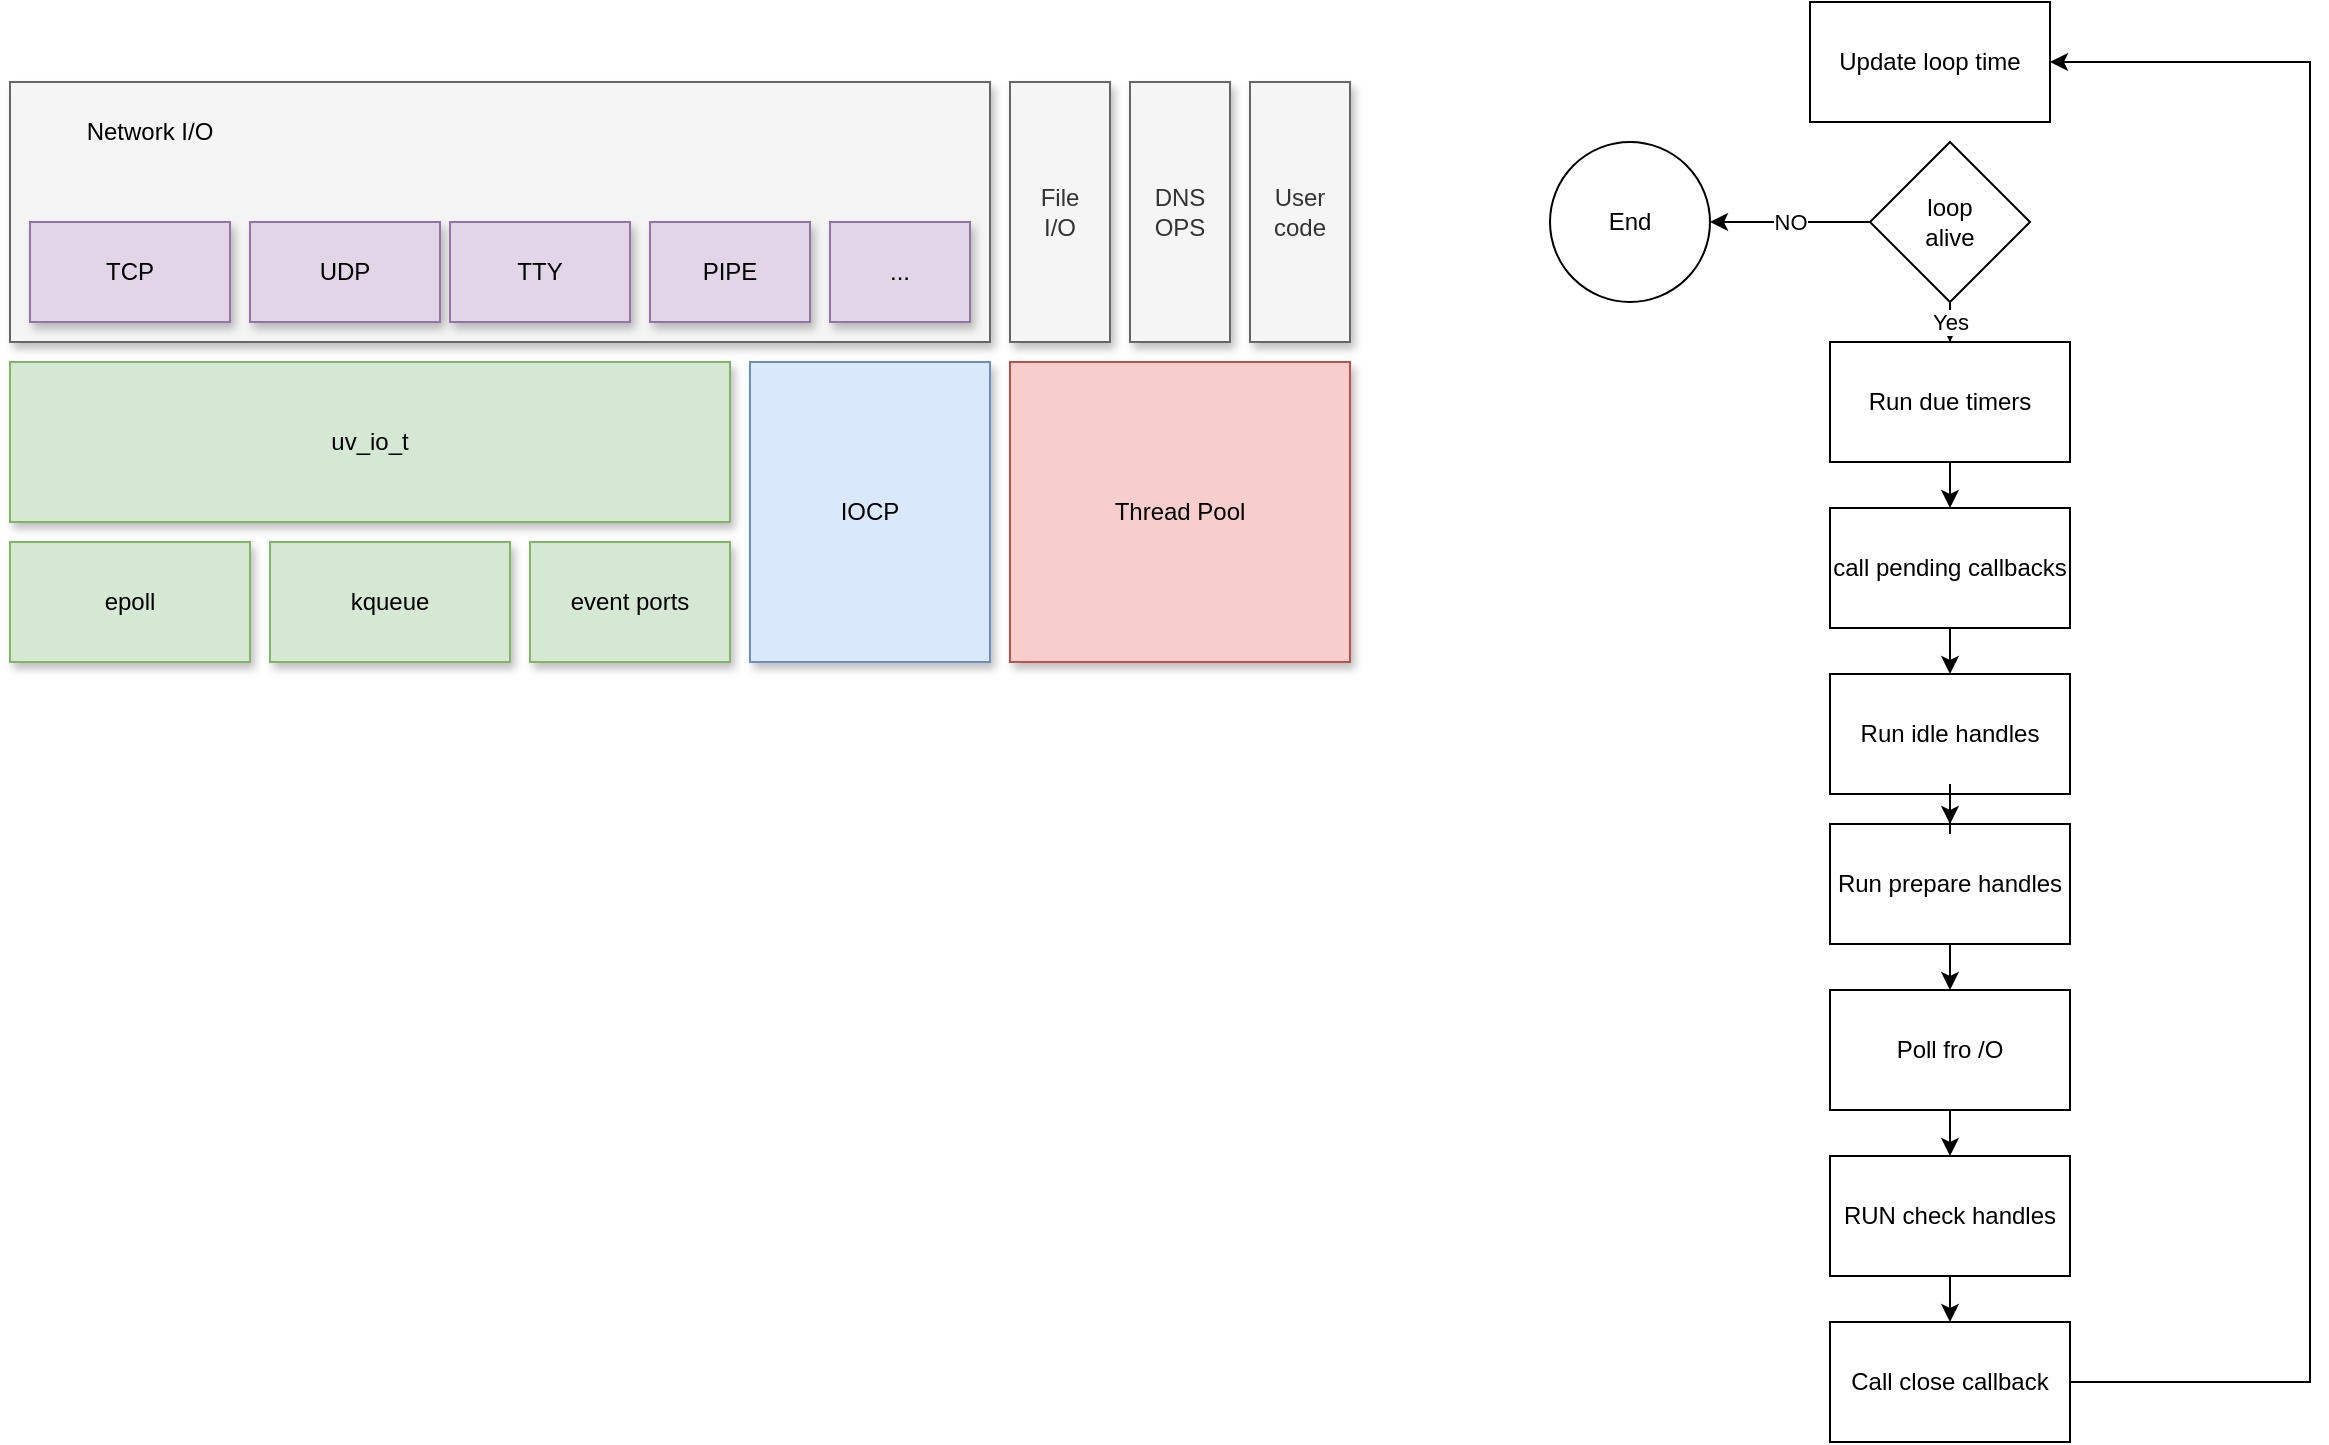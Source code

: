 <mxfile version="20.2.8" type="github">
  <diagram id="A5EcapQazWDrC6lMPYuF" name="Page-1">
    <mxGraphModel dx="2517" dy="1420" grid="1" gridSize="10" guides="1" tooltips="1" connect="1" arrows="1" fold="1" page="1" pageScale="1" pageWidth="850" pageHeight="1100" math="0" shadow="0">
      <root>
        <mxCell id="0" />
        <mxCell id="1" parent="0" />
        <mxCell id="0TIiTJe28hTRKYqeb0QN-20" value="" style="group;shadow=1;" parent="1" vertex="1" connectable="0">
          <mxGeometry x="-580" y="120" width="670" height="290" as="geometry" />
        </mxCell>
        <mxCell id="0TIiTJe28hTRKYqeb0QN-14" value="" style="rounded=0;whiteSpace=wrap;html=1;fillColor=#f5f5f5;fontColor=#333333;strokeColor=#666666;shadow=1;" parent="0TIiTJe28hTRKYqeb0QN-20" vertex="1">
          <mxGeometry width="490" height="130" as="geometry" />
        </mxCell>
        <mxCell id="0TIiTJe28hTRKYqeb0QN-1" value="TCP" style="rounded=0;whiteSpace=wrap;html=1;fillColor=#e1d5e7;strokeColor=#9673a6;shadow=1;" parent="0TIiTJe28hTRKYqeb0QN-20" vertex="1">
          <mxGeometry x="10" y="70" width="100" height="50" as="geometry" />
        </mxCell>
        <mxCell id="0TIiTJe28hTRKYqeb0QN-2" value="UDP" style="rounded=0;whiteSpace=wrap;html=1;fillColor=#e1d5e7;strokeColor=#9673a6;shadow=1;" parent="0TIiTJe28hTRKYqeb0QN-20" vertex="1">
          <mxGeometry x="120" y="70" width="95" height="50" as="geometry" />
        </mxCell>
        <mxCell id="0TIiTJe28hTRKYqeb0QN-3" value="TTY" style="rounded=0;whiteSpace=wrap;html=1;fillColor=#e1d5e7;strokeColor=#9673a6;shadow=1;" parent="0TIiTJe28hTRKYqeb0QN-20" vertex="1">
          <mxGeometry x="220" y="70" width="90" height="50" as="geometry" />
        </mxCell>
        <mxCell id="0TIiTJe28hTRKYqeb0QN-4" value="PIPE" style="rounded=0;whiteSpace=wrap;html=1;fillColor=#e1d5e7;strokeColor=#9673a6;shadow=1;" parent="0TIiTJe28hTRKYqeb0QN-20" vertex="1">
          <mxGeometry x="320" y="70" width="80" height="50" as="geometry" />
        </mxCell>
        <mxCell id="0TIiTJe28hTRKYqeb0QN-5" value="uv_io_t" style="rounded=0;whiteSpace=wrap;html=1;fillColor=#d5e8d4;strokeColor=#82b366;shadow=1;" parent="0TIiTJe28hTRKYqeb0QN-20" vertex="1">
          <mxGeometry y="140" width="360" height="80" as="geometry" />
        </mxCell>
        <mxCell id="0TIiTJe28hTRKYqeb0QN-6" value="epoll" style="rounded=0;whiteSpace=wrap;html=1;fillColor=#d5e8d4;strokeColor=#82b366;shadow=1;" parent="0TIiTJe28hTRKYqeb0QN-20" vertex="1">
          <mxGeometry y="230" width="120" height="60" as="geometry" />
        </mxCell>
        <mxCell id="0TIiTJe28hTRKYqeb0QN-7" value="kqueue" style="rounded=0;whiteSpace=wrap;html=1;fillColor=#d5e8d4;strokeColor=#82b366;shadow=1;" parent="0TIiTJe28hTRKYqeb0QN-20" vertex="1">
          <mxGeometry x="130" y="230" width="120" height="60" as="geometry" />
        </mxCell>
        <mxCell id="0TIiTJe28hTRKYqeb0QN-8" value="event ports" style="rounded=0;whiteSpace=wrap;html=1;fillColor=#d5e8d4;strokeColor=#82b366;shadow=1;" parent="0TIiTJe28hTRKYqeb0QN-20" vertex="1">
          <mxGeometry x="260" y="230" width="100" height="60" as="geometry" />
        </mxCell>
        <mxCell id="0TIiTJe28hTRKYqeb0QN-9" value="IOCP" style="rounded=0;whiteSpace=wrap;html=1;fillColor=#dae8fc;strokeColor=#6c8ebf;shadow=1;" parent="0TIiTJe28hTRKYqeb0QN-20" vertex="1">
          <mxGeometry x="370" y="140" width="120" height="150" as="geometry" />
        </mxCell>
        <mxCell id="0TIiTJe28hTRKYqeb0QN-11" value="..." style="rounded=0;whiteSpace=wrap;html=1;fillColor=#e1d5e7;strokeColor=#9673a6;shadow=1;" parent="0TIiTJe28hTRKYqeb0QN-20" vertex="1">
          <mxGeometry x="410" y="70" width="70" height="50" as="geometry" />
        </mxCell>
        <mxCell id="0TIiTJe28hTRKYqeb0QN-12" value="File&lt;br&gt;I/O" style="rounded=0;whiteSpace=wrap;html=1;fillColor=#f5f5f5;fontColor=#333333;strokeColor=#666666;shadow=1;" parent="0TIiTJe28hTRKYqeb0QN-20" vertex="1">
          <mxGeometry x="500" width="50" height="130" as="geometry" />
        </mxCell>
        <mxCell id="0TIiTJe28hTRKYqeb0QN-15" value="Network I/O" style="text;html=1;strokeColor=none;fillColor=none;align=center;verticalAlign=middle;whiteSpace=wrap;rounded=0;shadow=1;" parent="0TIiTJe28hTRKYqeb0QN-20" vertex="1">
          <mxGeometry x="20" y="10" width="100" height="30" as="geometry" />
        </mxCell>
        <mxCell id="0TIiTJe28hTRKYqeb0QN-17" value="DNS&lt;br&gt;OPS" style="rounded=0;whiteSpace=wrap;html=1;fillColor=#f5f5f5;fontColor=#333333;strokeColor=#666666;shadow=1;" parent="0TIiTJe28hTRKYqeb0QN-20" vertex="1">
          <mxGeometry x="560" width="50" height="130" as="geometry" />
        </mxCell>
        <mxCell id="0TIiTJe28hTRKYqeb0QN-18" value="User&lt;br&gt;code" style="rounded=0;whiteSpace=wrap;html=1;fillColor=#f5f5f5;fontColor=#333333;strokeColor=#666666;shadow=1;" parent="0TIiTJe28hTRKYqeb0QN-20" vertex="1">
          <mxGeometry x="620" width="50" height="130" as="geometry" />
        </mxCell>
        <mxCell id="0TIiTJe28hTRKYqeb0QN-19" value="Thread Pool" style="rounded=0;whiteSpace=wrap;html=1;fillColor=#f8cecc;strokeColor=#b85450;shadow=1;" parent="0TIiTJe28hTRKYqeb0QN-20" vertex="1">
          <mxGeometry x="500" y="140" width="170" height="150" as="geometry" />
        </mxCell>
        <mxCell id="QF31q-Nvl_VTNzxN30bN-27" value="" style="group" vertex="1" connectable="0" parent="1">
          <mxGeometry x="190" y="80" width="380" height="720" as="geometry" />
        </mxCell>
        <mxCell id="QF31q-Nvl_VTNzxN30bN-1" value="Update loop time" style="whiteSpace=wrap;html=1;" vertex="1" parent="QF31q-Nvl_VTNzxN30bN-27">
          <mxGeometry x="130" width="120" height="60" as="geometry" />
        </mxCell>
        <mxCell id="QF31q-Nvl_VTNzxN30bN-2" value="loop&lt;br&gt;alive" style="rhombus;whiteSpace=wrap;html=1;" vertex="1" parent="QF31q-Nvl_VTNzxN30bN-27">
          <mxGeometry x="160" y="70" width="80" height="80" as="geometry" />
        </mxCell>
        <mxCell id="QF31q-Nvl_VTNzxN30bN-4" value="End" style="ellipse;whiteSpace=wrap;html=1;aspect=fixed;" vertex="1" parent="QF31q-Nvl_VTNzxN30bN-27">
          <mxGeometry y="70" width="80" height="80" as="geometry" />
        </mxCell>
        <mxCell id="QF31q-Nvl_VTNzxN30bN-6" value="NO" style="edgeStyle=orthogonalEdgeStyle;rounded=0;orthogonalLoop=1;jettySize=auto;html=1;exitX=0;exitY=0.5;exitDx=0;exitDy=0;entryX=1;entryY=0.5;entryDx=0;entryDy=0;" edge="1" parent="QF31q-Nvl_VTNzxN30bN-27" source="QF31q-Nvl_VTNzxN30bN-2" target="QF31q-Nvl_VTNzxN30bN-4">
          <mxGeometry relative="1" as="geometry" />
        </mxCell>
        <mxCell id="QF31q-Nvl_VTNzxN30bN-7" value="Run due timers" style="whiteSpace=wrap;html=1;" vertex="1" parent="QF31q-Nvl_VTNzxN30bN-27">
          <mxGeometry x="140" y="170" width="120" height="60" as="geometry" />
        </mxCell>
        <mxCell id="QF31q-Nvl_VTNzxN30bN-8" value="Yes" style="edgeStyle=orthogonalEdgeStyle;rounded=0;orthogonalLoop=1;jettySize=auto;html=1;" edge="1" parent="QF31q-Nvl_VTNzxN30bN-27" source="QF31q-Nvl_VTNzxN30bN-2" target="QF31q-Nvl_VTNzxN30bN-7">
          <mxGeometry relative="1" as="geometry" />
        </mxCell>
        <mxCell id="QF31q-Nvl_VTNzxN30bN-9" value="call pending callbacks" style="whiteSpace=wrap;html=1;" vertex="1" parent="QF31q-Nvl_VTNzxN30bN-27">
          <mxGeometry x="140" y="253" width="120" height="60" as="geometry" />
        </mxCell>
        <mxCell id="QF31q-Nvl_VTNzxN30bN-10" value="" style="edgeStyle=orthogonalEdgeStyle;rounded=0;orthogonalLoop=1;jettySize=auto;html=1;" edge="1" parent="QF31q-Nvl_VTNzxN30bN-27" source="QF31q-Nvl_VTNzxN30bN-7" target="QF31q-Nvl_VTNzxN30bN-9">
          <mxGeometry relative="1" as="geometry" />
        </mxCell>
        <mxCell id="QF31q-Nvl_VTNzxN30bN-11" value="Run idle handles" style="whiteSpace=wrap;html=1;" vertex="1" parent="QF31q-Nvl_VTNzxN30bN-27">
          <mxGeometry x="140" y="336" width="120" height="60" as="geometry" />
        </mxCell>
        <mxCell id="QF31q-Nvl_VTNzxN30bN-12" value="" style="edgeStyle=orthogonalEdgeStyle;rounded=0;orthogonalLoop=1;jettySize=auto;html=1;" edge="1" parent="QF31q-Nvl_VTNzxN30bN-27" source="QF31q-Nvl_VTNzxN30bN-9" target="QF31q-Nvl_VTNzxN30bN-11">
          <mxGeometry relative="1" as="geometry" />
        </mxCell>
        <mxCell id="QF31q-Nvl_VTNzxN30bN-13" value="Run prepare handles" style="whiteSpace=wrap;html=1;" vertex="1" parent="QF31q-Nvl_VTNzxN30bN-27">
          <mxGeometry x="140" y="411" width="120" height="60" as="geometry" />
        </mxCell>
        <mxCell id="QF31q-Nvl_VTNzxN30bN-14" value="" style="edgeStyle=orthogonalEdgeStyle;rounded=0;orthogonalLoop=1;jettySize=auto;html=1;" edge="1" parent="QF31q-Nvl_VTNzxN30bN-27" source="QF31q-Nvl_VTNzxN30bN-11" target="QF31q-Nvl_VTNzxN30bN-13">
          <mxGeometry relative="1" as="geometry" />
        </mxCell>
        <mxCell id="QF31q-Nvl_VTNzxN30bN-15" value="Poll fro /O" style="whiteSpace=wrap;html=1;" vertex="1" parent="QF31q-Nvl_VTNzxN30bN-27">
          <mxGeometry x="140" y="494" width="120" height="60" as="geometry" />
        </mxCell>
        <mxCell id="QF31q-Nvl_VTNzxN30bN-16" value="" style="edgeStyle=orthogonalEdgeStyle;rounded=0;orthogonalLoop=1;jettySize=auto;html=1;" edge="1" parent="QF31q-Nvl_VTNzxN30bN-27" source="QF31q-Nvl_VTNzxN30bN-13" target="QF31q-Nvl_VTNzxN30bN-15">
          <mxGeometry relative="1" as="geometry" />
        </mxCell>
        <mxCell id="QF31q-Nvl_VTNzxN30bN-18" value="RUN check handles" style="whiteSpace=wrap;html=1;" vertex="1" parent="QF31q-Nvl_VTNzxN30bN-27">
          <mxGeometry x="140" y="577" width="120" height="60" as="geometry" />
        </mxCell>
        <mxCell id="QF31q-Nvl_VTNzxN30bN-19" value="" style="edgeStyle=orthogonalEdgeStyle;rounded=0;orthogonalLoop=1;jettySize=auto;html=1;" edge="1" parent="QF31q-Nvl_VTNzxN30bN-27" source="QF31q-Nvl_VTNzxN30bN-15" target="QF31q-Nvl_VTNzxN30bN-18">
          <mxGeometry relative="1" as="geometry" />
        </mxCell>
        <mxCell id="QF31q-Nvl_VTNzxN30bN-22" style="edgeStyle=orthogonalEdgeStyle;rounded=0;orthogonalLoop=1;jettySize=auto;html=1;exitX=1;exitY=0.5;exitDx=0;exitDy=0;entryX=1;entryY=0.5;entryDx=0;entryDy=0;" edge="1" parent="QF31q-Nvl_VTNzxN30bN-27" source="QF31q-Nvl_VTNzxN30bN-20" target="QF31q-Nvl_VTNzxN30bN-1">
          <mxGeometry relative="1" as="geometry">
            <Array as="points">
              <mxPoint x="380" y="690" />
              <mxPoint x="380" y="30" />
            </Array>
          </mxGeometry>
        </mxCell>
        <mxCell id="QF31q-Nvl_VTNzxN30bN-20" value="Call close callback" style="whiteSpace=wrap;html=1;" vertex="1" parent="QF31q-Nvl_VTNzxN30bN-27">
          <mxGeometry x="140" y="660" width="120" height="60" as="geometry" />
        </mxCell>
        <mxCell id="QF31q-Nvl_VTNzxN30bN-21" value="" style="edgeStyle=orthogonalEdgeStyle;rounded=0;orthogonalLoop=1;jettySize=auto;html=1;" edge="1" parent="QF31q-Nvl_VTNzxN30bN-27" source="QF31q-Nvl_VTNzxN30bN-18" target="QF31q-Nvl_VTNzxN30bN-20">
          <mxGeometry relative="1" as="geometry" />
        </mxCell>
      </root>
    </mxGraphModel>
  </diagram>
</mxfile>

